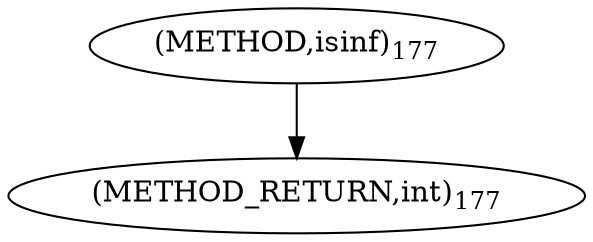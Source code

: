 digraph "isinf" {  
"20573" [label = <(METHOD,isinf)<SUB>177</SUB>> ]
"20575" [label = <(METHOD_RETURN,int)<SUB>177</SUB>> ]
  "20573" -> "20575" 
}
